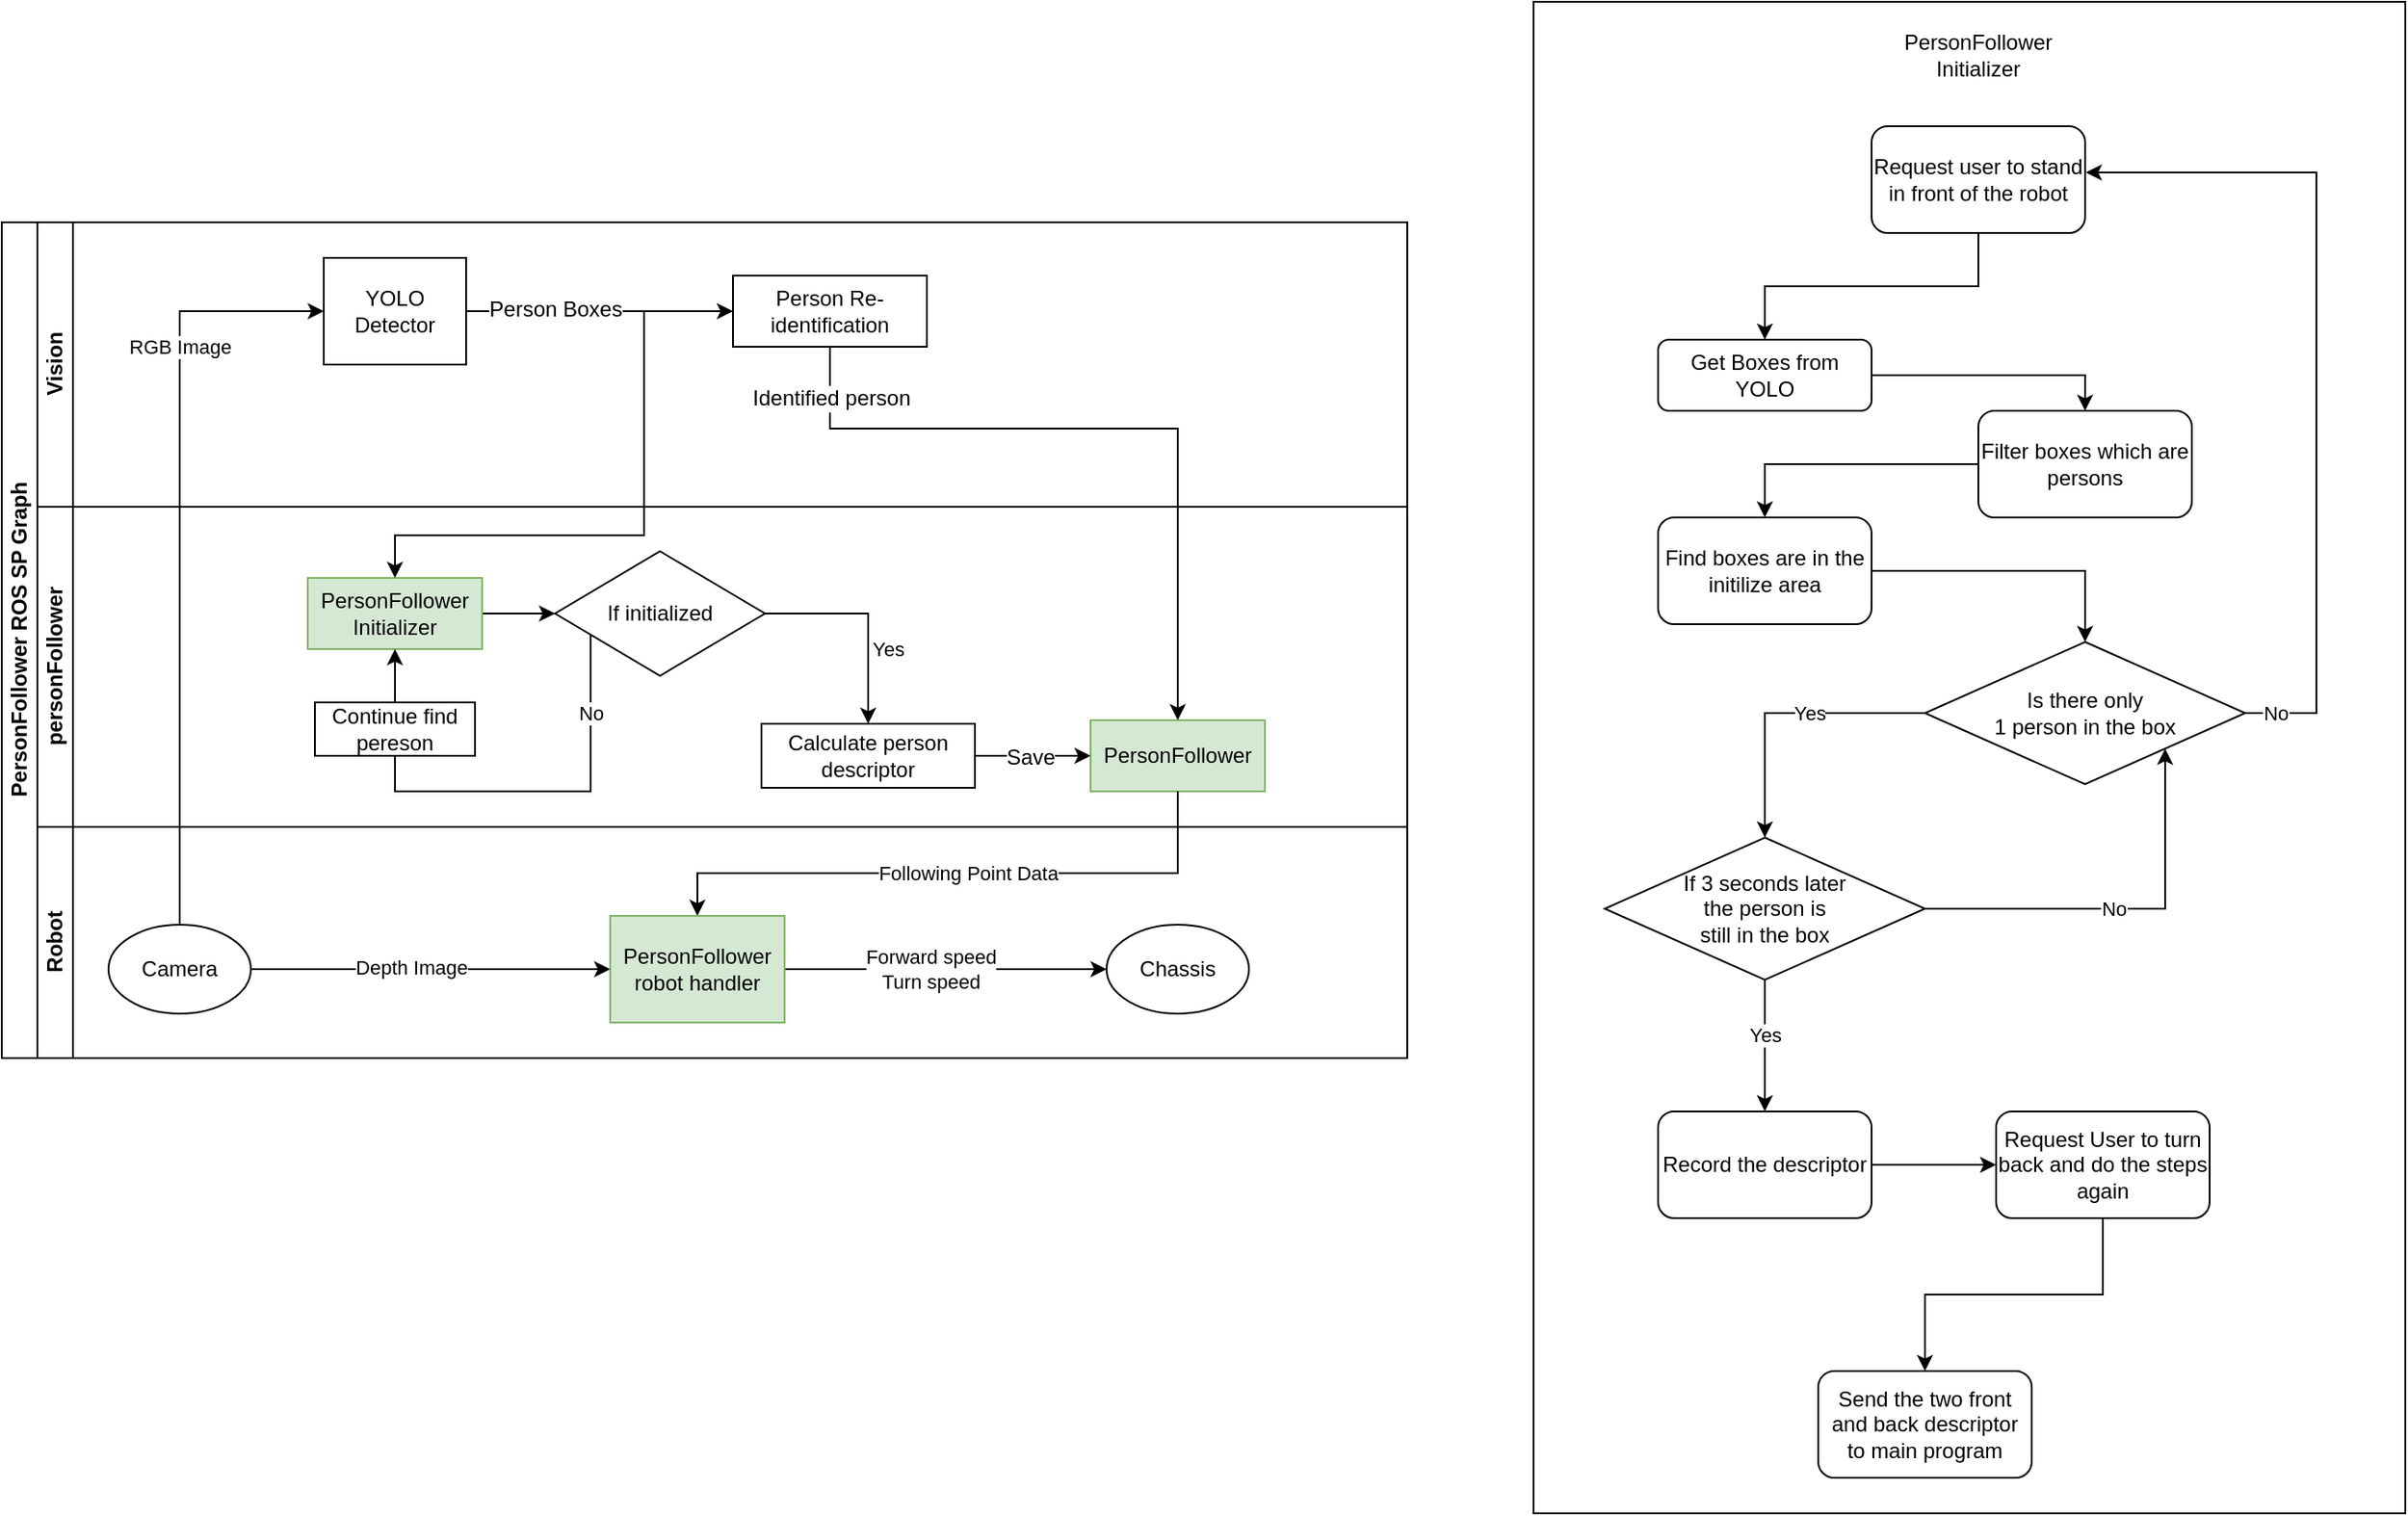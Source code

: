 <mxfile version="20.1.1" type="github">
  <diagram id="prtHgNgQTEPvFCAcTncT" name="Page-1">
    <mxGraphModel dx="707" dy="408" grid="1" gridSize="10" guides="1" tooltips="1" connect="1" arrows="1" fold="1" page="1" pageScale="1" pageWidth="827" pageHeight="1169" math="0" shadow="0">
      <root>
        <mxCell id="0" />
        <mxCell id="1" parent="0" />
        <mxCell id="38" value="" style="rounded=0;whiteSpace=wrap;html=1;" parent="1" vertex="1">
          <mxGeometry x="880" y="210" width="490" height="850" as="geometry" />
        </mxCell>
        <mxCell id="dNxyNK7c78bLwvsdeMH5-19" value="PersonFollower ROS SP Graph" style="swimlane;html=1;childLayout=stackLayout;resizeParent=1;resizeParentMax=0;horizontal=0;startSize=20;horizontalStack=0;" parent="1" vertex="1">
          <mxGeometry x="19" y="334" width="790" height="470" as="geometry" />
        </mxCell>
        <mxCell id="dNxyNK7c78bLwvsdeMH5-35" style="edgeStyle=orthogonalEdgeStyle;rounded=0;orthogonalLoop=1;jettySize=auto;html=1;endArrow=classic;endFill=1;" parent="dNxyNK7c78bLwvsdeMH5-19" edge="1">
          <mxGeometry relative="1" as="geometry">
            <mxPoint x="374" y="210" as="sourcePoint" />
          </mxGeometry>
        </mxCell>
        <mxCell id="dNxyNK7c78bLwvsdeMH5-20" value="Vision" style="swimlane;html=1;startSize=20;horizontal=0;" parent="dNxyNK7c78bLwvsdeMH5-19" vertex="1">
          <mxGeometry x="20" width="770" height="160" as="geometry" />
        </mxCell>
        <mxCell id="FewHJDdGnIs-ZLTPquGJ-41" style="edgeStyle=orthogonalEdgeStyle;rounded=0;orthogonalLoop=1;jettySize=auto;html=1;entryX=0;entryY=0.5;entryDx=0;entryDy=0;fontSize=12;" edge="1" parent="dNxyNK7c78bLwvsdeMH5-20" source="dNxyNK7c78bLwvsdeMH5-24" target="FewHJDdGnIs-ZLTPquGJ-39">
          <mxGeometry relative="1" as="geometry">
            <Array as="points">
              <mxPoint x="301" y="50" />
              <mxPoint x="301" y="50" />
            </Array>
          </mxGeometry>
        </mxCell>
        <mxCell id="dNxyNK7c78bLwvsdeMH5-24" value="YOLO Detector" style="rounded=0;whiteSpace=wrap;html=1;fontFamily=Helvetica;fontSize=12;fontColor=#000000;align=center;" parent="dNxyNK7c78bLwvsdeMH5-20" vertex="1">
          <mxGeometry x="161" y="20" width="80" height="60" as="geometry" />
        </mxCell>
        <mxCell id="dNxyNK7c78bLwvsdeMH5-33" value="" style="edgeStyle=orthogonalEdgeStyle;rounded=0;orthogonalLoop=1;jettySize=auto;html=1;endArrow=classic;endFill=1;" parent="dNxyNK7c78bLwvsdeMH5-20" edge="1">
          <mxGeometry relative="1" as="geometry">
            <mxPoint x="320" y="60" as="sourcePoint" />
          </mxGeometry>
        </mxCell>
        <mxCell id="FewHJDdGnIs-ZLTPquGJ-39" value="Person Re-identification" style="rounded=0;whiteSpace=wrap;html=1;fontFamily=Helvetica;fontSize=12;fontColor=#000000;align=center;" vertex="1" parent="dNxyNK7c78bLwvsdeMH5-20">
          <mxGeometry x="391" y="30" width="109" height="40" as="geometry" />
        </mxCell>
        <mxCell id="dNxyNK7c78bLwvsdeMH5-21" value="personFollower" style="swimlane;html=1;startSize=20;horizontal=0;" parent="dNxyNK7c78bLwvsdeMH5-19" vertex="1">
          <mxGeometry x="20" y="160" width="770" height="180" as="geometry" />
        </mxCell>
        <mxCell id="dNxyNK7c78bLwvsdeMH5-29" value="" style="edgeStyle=orthogonalEdgeStyle;rounded=0;orthogonalLoop=1;jettySize=auto;html=1;endArrow=classic;endFill=1;" parent="dNxyNK7c78bLwvsdeMH5-21" edge="1">
          <mxGeometry relative="1" as="geometry">
            <mxPoint x="334" y="70" as="targetPoint" />
          </mxGeometry>
        </mxCell>
        <mxCell id="Wbik7pWMKosnGJ2BxmNt-12" style="edgeStyle=orthogonalEdgeStyle;rounded=0;orthogonalLoop=1;jettySize=auto;html=1;entryX=0;entryY=0.5;entryDx=0;entryDy=0;" parent="dNxyNK7c78bLwvsdeMH5-21" source="Wbik7pWMKosnGJ2BxmNt-8" target="Wbik7pWMKosnGJ2BxmNt-11" edge="1">
          <mxGeometry relative="1" as="geometry" />
        </mxCell>
        <mxCell id="Wbik7pWMKosnGJ2BxmNt-8" value="&lt;font style=&quot;font-size: 12px;&quot;&gt;PersonFollower Initializer&lt;/font&gt;" style="rounded=0;whiteSpace=wrap;html=1;fillColor=#d5e8d4;strokeColor=#82b366;" parent="dNxyNK7c78bLwvsdeMH5-21" vertex="1">
          <mxGeometry x="152" y="40" width="98" height="40" as="geometry" />
        </mxCell>
        <mxCell id="Wbik7pWMKosnGJ2BxmNt-9" value="&lt;font style=&quot;font-size: 12px;&quot;&gt;PersonFollower&lt;/font&gt;" style="rounded=0;whiteSpace=wrap;html=1;fillColor=#d5e8d4;strokeColor=#82b366;" parent="dNxyNK7c78bLwvsdeMH5-21" vertex="1">
          <mxGeometry x="592" y="120" width="98" height="40" as="geometry" />
        </mxCell>
        <mxCell id="Wbik7pWMKosnGJ2BxmNt-13" style="edgeStyle=orthogonalEdgeStyle;rounded=0;orthogonalLoop=1;jettySize=auto;html=1;entryX=0.5;entryY=0;entryDx=0;entryDy=0;" parent="dNxyNK7c78bLwvsdeMH5-21" source="Wbik7pWMKosnGJ2BxmNt-11" target="Wbik7pWMKosnGJ2BxmNt-26" edge="1">
          <mxGeometry relative="1" as="geometry">
            <Array as="points">
              <mxPoint x="467" y="60" />
            </Array>
          </mxGeometry>
        </mxCell>
        <mxCell id="LdmwpUaCX-vaw5cw2Eb5-39" value="Yes" style="edgeLabel;html=1;align=center;verticalAlign=middle;resizable=0;points=[];fontColor=#000000;" parent="Wbik7pWMKosnGJ2BxmNt-13" vertex="1" connectable="0">
          <mxGeometry x="-0.558" relative="1" as="geometry">
            <mxPoint x="42" y="20" as="offset" />
          </mxGeometry>
        </mxCell>
        <mxCell id="Wbik7pWMKosnGJ2BxmNt-24" style="edgeStyle=orthogonalEdgeStyle;rounded=0;orthogonalLoop=1;jettySize=auto;html=1;entryX=0.5;entryY=1;entryDx=0;entryDy=0;" parent="dNxyNK7c78bLwvsdeMH5-21" source="Wbik7pWMKosnGJ2BxmNt-11" target="Wbik7pWMKosnGJ2BxmNt-8" edge="1">
          <mxGeometry relative="1" as="geometry">
            <Array as="points">
              <mxPoint x="311" y="160" />
              <mxPoint x="201" y="160" />
            </Array>
          </mxGeometry>
        </mxCell>
        <mxCell id="Wbik7pWMKosnGJ2BxmNt-25" value="No" style="edgeLabel;html=1;align=center;verticalAlign=middle;resizable=0;points=[];" parent="Wbik7pWMKosnGJ2BxmNt-24" vertex="1" connectable="0">
          <mxGeometry x="0.462" relative="1" as="geometry">
            <mxPoint x="110" y="-39" as="offset" />
          </mxGeometry>
        </mxCell>
        <mxCell id="Wbik7pWMKosnGJ2BxmNt-11" value="If initialized" style="rhombus;whiteSpace=wrap;html=1;" parent="dNxyNK7c78bLwvsdeMH5-21" vertex="1">
          <mxGeometry x="291" y="25" width="118" height="70" as="geometry" />
        </mxCell>
        <mxCell id="Wbik7pWMKosnGJ2BxmNt-21" value="Continue find pereson" style="rounded=0;whiteSpace=wrap;html=1;" parent="dNxyNK7c78bLwvsdeMH5-21" vertex="1">
          <mxGeometry x="156" y="110" width="90" height="30" as="geometry" />
        </mxCell>
        <mxCell id="LdmwpUaCX-vaw5cw2Eb5-40" style="edgeStyle=orthogonalEdgeStyle;rounded=0;orthogonalLoop=1;jettySize=auto;html=1;entryX=0;entryY=0.5;entryDx=0;entryDy=0;fontColor=#000000;" parent="dNxyNK7c78bLwvsdeMH5-21" source="Wbik7pWMKosnGJ2BxmNt-26" target="Wbik7pWMKosnGJ2BxmNt-9" edge="1">
          <mxGeometry relative="1" as="geometry" />
        </mxCell>
        <mxCell id="FewHJDdGnIs-ZLTPquGJ-50" value="Save" style="edgeLabel;html=1;align=center;verticalAlign=middle;resizable=0;points=[];fontSize=12;" vertex="1" connectable="0" parent="LdmwpUaCX-vaw5cw2Eb5-40">
          <mxGeometry x="0.183" y="-1" relative="1" as="geometry">
            <mxPoint x="-8" as="offset" />
          </mxGeometry>
        </mxCell>
        <mxCell id="Wbik7pWMKosnGJ2BxmNt-26" value="Calculate person descriptor" style="rounded=0;whiteSpace=wrap;html=1;" parent="dNxyNK7c78bLwvsdeMH5-21" vertex="1">
          <mxGeometry x="407" y="122" width="120" height="36" as="geometry" />
        </mxCell>
        <mxCell id="Wbik7pWMKosnGJ2BxmNt-5" style="edgeStyle=orthogonalEdgeStyle;rounded=0;orthogonalLoop=1;jettySize=auto;html=1;entryX=0;entryY=0.5;entryDx=0;entryDy=0;exitX=0.5;exitY=0;exitDx=0;exitDy=0;" parent="dNxyNK7c78bLwvsdeMH5-19" source="Wbik7pWMKosnGJ2BxmNt-4" target="dNxyNK7c78bLwvsdeMH5-24" edge="1">
          <mxGeometry relative="1" as="geometry">
            <Array as="points">
              <mxPoint x="100" y="50" />
            </Array>
          </mxGeometry>
        </mxCell>
        <mxCell id="Wbik7pWMKosnGJ2BxmNt-27" value="RGB Image" style="edgeLabel;html=1;align=center;verticalAlign=middle;resizable=0;points=[];" parent="Wbik7pWMKosnGJ2BxmNt-5" vertex="1" connectable="0">
          <mxGeometry x="0.526" relative="1" as="geometry">
            <mxPoint as="offset" />
          </mxGeometry>
        </mxCell>
        <mxCell id="Wbik7pWMKosnGJ2BxmNt-44" style="edgeStyle=orthogonalEdgeStyle;rounded=0;orthogonalLoop=1;jettySize=auto;html=1;entryX=0.5;entryY=0;entryDx=0;entryDy=0;" parent="dNxyNK7c78bLwvsdeMH5-19" source="Wbik7pWMKosnGJ2BxmNt-9" target="Wbik7pWMKosnGJ2BxmNt-43" edge="1">
          <mxGeometry relative="1" as="geometry">
            <Array as="points">
              <mxPoint x="501" y="366" />
              <mxPoint x="301" y="366" />
            </Array>
          </mxGeometry>
        </mxCell>
        <mxCell id="Wbik7pWMKosnGJ2BxmNt-47" value="Following Point Data" style="edgeLabel;html=1;align=center;verticalAlign=middle;resizable=0;points=[];" parent="Wbik7pWMKosnGJ2BxmNt-44" vertex="1" connectable="0">
          <mxGeometry x="0.143" relative="1" as="geometry">
            <mxPoint x="30" as="offset" />
          </mxGeometry>
        </mxCell>
        <mxCell id="dNxyNK7c78bLwvsdeMH5-22" value="Robot" style="swimlane;html=1;startSize=20;horizontal=0;" parent="dNxyNK7c78bLwvsdeMH5-19" vertex="1">
          <mxGeometry x="20" y="340" width="770" height="130" as="geometry" />
        </mxCell>
        <mxCell id="LdmwpUaCX-vaw5cw2Eb5-41" style="edgeStyle=orthogonalEdgeStyle;rounded=0;orthogonalLoop=1;jettySize=auto;html=1;entryX=0;entryY=0.5;entryDx=0;entryDy=0;fontColor=#000000;exitX=1;exitY=0.5;exitDx=0;exitDy=0;" parent="dNxyNK7c78bLwvsdeMH5-22" source="Wbik7pWMKosnGJ2BxmNt-4" target="Wbik7pWMKosnGJ2BxmNt-43" edge="1">
          <mxGeometry relative="1" as="geometry">
            <mxPoint x="120" y="104" as="sourcePoint" />
            <mxPoint x="191" y="104" as="targetPoint" />
          </mxGeometry>
        </mxCell>
        <mxCell id="LdmwpUaCX-vaw5cw2Eb5-42" value="Depth Image" style="edgeLabel;html=1;align=center;verticalAlign=middle;resizable=0;points=[];fontColor=#000000;" parent="LdmwpUaCX-vaw5cw2Eb5-41" vertex="1" connectable="0">
          <mxGeometry x="-0.116" y="1" relative="1" as="geometry">
            <mxPoint as="offset" />
          </mxGeometry>
        </mxCell>
        <mxCell id="Wbik7pWMKosnGJ2BxmNt-4" value="Camera" style="ellipse;whiteSpace=wrap;html=1;" parent="dNxyNK7c78bLwvsdeMH5-22" vertex="1">
          <mxGeometry x="40" y="55" width="80" height="50" as="geometry" />
        </mxCell>
        <mxCell id="Wbik7pWMKosnGJ2BxmNt-42" value="Chassis" style="ellipse;whiteSpace=wrap;html=1;" parent="dNxyNK7c78bLwvsdeMH5-22" vertex="1">
          <mxGeometry x="601" y="55" width="80" height="50" as="geometry" />
        </mxCell>
        <mxCell id="Wbik7pWMKosnGJ2BxmNt-48" style="edgeStyle=orthogonalEdgeStyle;rounded=0;orthogonalLoop=1;jettySize=auto;html=1;" parent="dNxyNK7c78bLwvsdeMH5-22" source="Wbik7pWMKosnGJ2BxmNt-43" target="Wbik7pWMKosnGJ2BxmNt-42" edge="1">
          <mxGeometry relative="1" as="geometry" />
        </mxCell>
        <mxCell id="Wbik7pWMKosnGJ2BxmNt-49" value="Forward speed&lt;br&gt;Turn speed" style="edgeLabel;html=1;align=center;verticalAlign=middle;resizable=0;points=[];" parent="Wbik7pWMKosnGJ2BxmNt-48" vertex="1" connectable="0">
          <mxGeometry x="-0.226" relative="1" as="geometry">
            <mxPoint x="12" as="offset" />
          </mxGeometry>
        </mxCell>
        <mxCell id="Wbik7pWMKosnGJ2BxmNt-43" value="&lt;font style=&quot;font-size: 12px;&quot;&gt;PersonFollower robot handler&lt;/font&gt;" style="rounded=0;whiteSpace=wrap;html=1;fillColor=#d5e8d4;strokeColor=#82b366;" parent="dNxyNK7c78bLwvsdeMH5-22" vertex="1">
          <mxGeometry x="322" y="50" width="98" height="60" as="geometry" />
        </mxCell>
        <mxCell id="FewHJDdGnIs-ZLTPquGJ-46" style="edgeStyle=orthogonalEdgeStyle;rounded=0;orthogonalLoop=1;jettySize=auto;html=1;fontSize=12;" edge="1" parent="dNxyNK7c78bLwvsdeMH5-19" source="FewHJDdGnIs-ZLTPquGJ-39" target="Wbik7pWMKosnGJ2BxmNt-9">
          <mxGeometry relative="1" as="geometry">
            <Array as="points">
              <mxPoint x="466" y="116" />
              <mxPoint x="661" y="116" />
            </Array>
          </mxGeometry>
        </mxCell>
        <mxCell id="FewHJDdGnIs-ZLTPquGJ-47" value="Identified person" style="edgeLabel;html=1;align=center;verticalAlign=middle;resizable=0;points=[];fontSize=12;" vertex="1" connectable="0" parent="FewHJDdGnIs-ZLTPquGJ-46">
          <mxGeometry x="-0.857" relative="1" as="geometry">
            <mxPoint as="offset" />
          </mxGeometry>
        </mxCell>
        <mxCell id="FewHJDdGnIs-ZLTPquGJ-48" style="edgeStyle=orthogonalEdgeStyle;rounded=0;orthogonalLoop=1;jettySize=auto;html=1;entryX=0.5;entryY=0;entryDx=0;entryDy=0;fontSize=12;" edge="1" parent="dNxyNK7c78bLwvsdeMH5-19" source="dNxyNK7c78bLwvsdeMH5-24" target="Wbik7pWMKosnGJ2BxmNt-8">
          <mxGeometry relative="1" as="geometry">
            <Array as="points">
              <mxPoint x="361" y="50" />
              <mxPoint x="361" y="176" />
              <mxPoint x="221" y="176" />
            </Array>
          </mxGeometry>
        </mxCell>
        <mxCell id="FewHJDdGnIs-ZLTPquGJ-49" value="Person Boxes" style="edgeLabel;html=1;align=center;verticalAlign=middle;resizable=0;points=[];fontSize=12;" vertex="1" connectable="0" parent="FewHJDdGnIs-ZLTPquGJ-48">
          <mxGeometry x="-0.87" relative="1" as="geometry">
            <mxPoint x="24" y="-1" as="offset" />
          </mxGeometry>
        </mxCell>
        <mxCell id="16" style="edgeStyle=orthogonalEdgeStyle;rounded=0;orthogonalLoop=1;jettySize=auto;html=1;entryX=0.5;entryY=0;entryDx=0;entryDy=0;" parent="1" source="3" target="15" edge="1">
          <mxGeometry relative="1" as="geometry" />
        </mxCell>
        <mxCell id="3" value="Get Boxes from YOLO" style="rounded=1;whiteSpace=wrap;html=1;fontSize=12;glass=0;strokeWidth=1;shadow=0;" parent="1" vertex="1">
          <mxGeometry x="950" y="400" width="120" height="40" as="geometry" />
        </mxCell>
        <mxCell id="19" style="edgeStyle=orthogonalEdgeStyle;rounded=0;orthogonalLoop=1;jettySize=auto;html=1;entryX=0.5;entryY=0;entryDx=0;entryDy=0;" parent="1" source="13" target="18" edge="1">
          <mxGeometry relative="1" as="geometry" />
        </mxCell>
        <mxCell id="13" value="Find boxes are in the initilize area" style="rounded=1;whiteSpace=wrap;html=1;" parent="1" vertex="1">
          <mxGeometry x="950" y="500" width="120" height="60" as="geometry" />
        </mxCell>
        <mxCell id="17" style="edgeStyle=orthogonalEdgeStyle;rounded=0;orthogonalLoop=1;jettySize=auto;html=1;entryX=0.5;entryY=0;entryDx=0;entryDy=0;" parent="1" source="15" target="13" edge="1">
          <mxGeometry relative="1" as="geometry" />
        </mxCell>
        <mxCell id="15" value="Filter boxes which are persons" style="rounded=1;whiteSpace=wrap;html=1;" parent="1" vertex="1">
          <mxGeometry x="1130" y="440" width="120" height="60" as="geometry" />
        </mxCell>
        <mxCell id="21" style="edgeStyle=orthogonalEdgeStyle;rounded=0;orthogonalLoop=1;jettySize=auto;html=1;entryX=0.5;entryY=0;entryDx=0;entryDy=0;exitX=0;exitY=0.5;exitDx=0;exitDy=0;" parent="1" source="18" target="27" edge="1">
          <mxGeometry relative="1" as="geometry">
            <mxPoint x="1130.0" y="810" as="targetPoint" />
            <Array as="points">
              <mxPoint x="1010" y="610" />
            </Array>
          </mxGeometry>
        </mxCell>
        <mxCell id="22" value="Yes" style="edgeLabel;html=1;align=center;verticalAlign=middle;resizable=0;points=[];" parent="21" vertex="1" connectable="0">
          <mxGeometry x="-0.183" relative="1" as="geometry">
            <mxPoint as="offset" />
          </mxGeometry>
        </mxCell>
        <mxCell id="23" style="edgeStyle=orthogonalEdgeStyle;rounded=0;orthogonalLoop=1;jettySize=auto;html=1;entryX=1.003;entryY=0.429;entryDx=0;entryDy=0;entryPerimeter=0;exitX=1;exitY=0.5;exitDx=0;exitDy=0;" parent="1" source="18" target="25" edge="1">
          <mxGeometry relative="1" as="geometry">
            <Array as="points">
              <mxPoint x="1320" y="610" />
              <mxPoint x="1320" y="306" />
              <mxPoint x="1190" y="306" />
            </Array>
          </mxGeometry>
        </mxCell>
        <mxCell id="24" value="No" style="edgeLabel;html=1;align=center;verticalAlign=middle;resizable=0;points=[];" parent="23" vertex="1" connectable="0">
          <mxGeometry x="-0.883" relative="1" as="geometry">
            <mxPoint x="-11" as="offset" />
          </mxGeometry>
        </mxCell>
        <mxCell id="18" value="Is there only&lt;br&gt;1 person in the box" style="rhombus;whiteSpace=wrap;html=1;" parent="1" vertex="1">
          <mxGeometry x="1100" y="570" width="180" height="80" as="geometry" />
        </mxCell>
        <mxCell id="26" style="edgeStyle=orthogonalEdgeStyle;rounded=0;orthogonalLoop=1;jettySize=auto;html=1;entryX=0.5;entryY=0;entryDx=0;entryDy=0;" parent="1" source="25" target="3" edge="1">
          <mxGeometry relative="1" as="geometry" />
        </mxCell>
        <mxCell id="25" value="Request user to stand in front of the robot" style="rounded=1;whiteSpace=wrap;html=1;" parent="1" vertex="1">
          <mxGeometry x="1070" y="280" width="120" height="60" as="geometry" />
        </mxCell>
        <mxCell id="28" style="edgeStyle=orthogonalEdgeStyle;rounded=0;orthogonalLoop=1;jettySize=auto;html=1;entryX=1;entryY=1;entryDx=0;entryDy=0;exitX=1;exitY=0.5;exitDx=0;exitDy=0;" parent="1" source="27" target="18" edge="1">
          <mxGeometry relative="1" as="geometry" />
        </mxCell>
        <mxCell id="29" value="No" style="edgeLabel;html=1;align=center;verticalAlign=middle;resizable=0;points=[];" parent="28" vertex="1" connectable="0">
          <mxGeometry x="-0.056" relative="1" as="geometry">
            <mxPoint as="offset" />
          </mxGeometry>
        </mxCell>
        <mxCell id="31" style="edgeStyle=orthogonalEdgeStyle;rounded=0;orthogonalLoop=1;jettySize=auto;html=1;entryX=0.5;entryY=0;entryDx=0;entryDy=0;exitX=0.5;exitY=1;exitDx=0;exitDy=0;" parent="1" source="27" target="30" edge="1">
          <mxGeometry relative="1" as="geometry">
            <Array as="points" />
          </mxGeometry>
        </mxCell>
        <mxCell id="32" value="Yes" style="edgeLabel;html=1;align=center;verticalAlign=middle;resizable=0;points=[];" parent="31" vertex="1" connectable="0">
          <mxGeometry x="-0.177" relative="1" as="geometry">
            <mxPoint as="offset" />
          </mxGeometry>
        </mxCell>
        <mxCell id="27" value="If 3 seconds later&lt;br&gt;the person is &lt;br&gt;still in the box" style="rhombus;whiteSpace=wrap;html=1;" parent="1" vertex="1">
          <mxGeometry x="920" y="680" width="180" height="80" as="geometry" />
        </mxCell>
        <mxCell id="34" style="edgeStyle=orthogonalEdgeStyle;rounded=0;orthogonalLoop=1;jettySize=auto;html=1;" parent="1" source="30" target="33" edge="1">
          <mxGeometry relative="1" as="geometry" />
        </mxCell>
        <mxCell id="30" value="Record the descriptor" style="rounded=1;whiteSpace=wrap;html=1;" parent="1" vertex="1">
          <mxGeometry x="950" y="834" width="120" height="60" as="geometry" />
        </mxCell>
        <mxCell id="36" style="edgeStyle=orthogonalEdgeStyle;rounded=0;orthogonalLoop=1;jettySize=auto;html=1;entryX=0.5;entryY=0;entryDx=0;entryDy=0;" parent="1" source="33" target="35" edge="1">
          <mxGeometry relative="1" as="geometry" />
        </mxCell>
        <mxCell id="33" value="Request User to turn back and do the steps again" style="rounded=1;whiteSpace=wrap;html=1;" parent="1" vertex="1">
          <mxGeometry x="1140" y="834" width="120" height="60" as="geometry" />
        </mxCell>
        <mxCell id="35" value="Send the two front and back descriptor to main program" style="rounded=1;whiteSpace=wrap;html=1;" parent="1" vertex="1">
          <mxGeometry x="1040" y="980" width="120" height="60" as="geometry" />
        </mxCell>
        <mxCell id="39" value="PersonFollower Initializer" style="text;html=1;strokeColor=none;fillColor=none;align=center;verticalAlign=middle;whiteSpace=wrap;rounded=0;" parent="1" vertex="1">
          <mxGeometry x="1110" y="230" width="40" height="20" as="geometry" />
        </mxCell>
      </root>
    </mxGraphModel>
  </diagram>
</mxfile>
